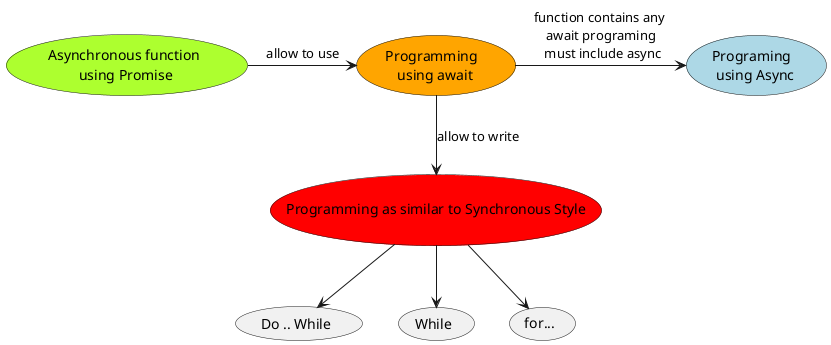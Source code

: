 @startuml Await-Async

(Programming \n using await) as AW #Orange
(Programing \n using Async) as A1  #LightBlue
(Asynchronous function\n using Promise) as  P1 #GreenYellow
(Programming as similar to Synchronous Style) as S #Red
(Do .. While) as DoWhile
(While) as While
(for...) as For

P1 -> AW : allow to use
AW -> A1 : function contains any \n await programing \n must include async
AW --> S : allow to write
S --> DoWhile
S --> While
S --> For
@enduml